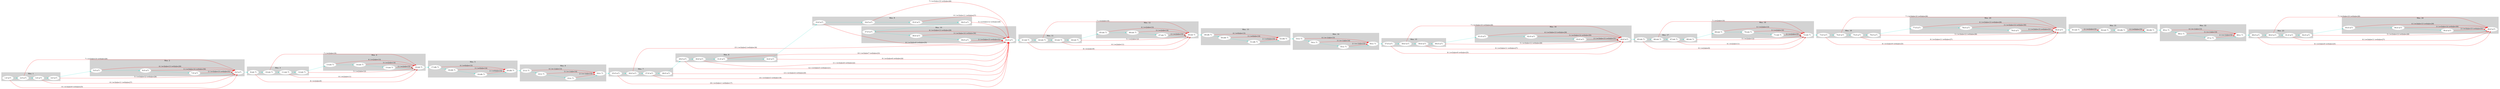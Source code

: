 digraph G { 
rankdir=LR 
subgraph cluster0 {
node [style=filled,color=white];
style=filled;
color=lightgrey;
"1:(f m7)"; 
"2:(f m7)"; 
"3:(f m7)"; 
"4:(f m7)"; 
label = "Mes. 1"
}
subgraph cluster4 {
node [style=filled,color=white];
style=filled;
color=lightgrey;
"5:(f m7)"; 
"6:(f m7)"; 
"7:(f m7)"; 
"8:(f m7)"; 
label = "Mes. 2"
}
subgraph cluster8 {
node [style=filled,color=white];
style=filled;
color=lightgrey;
"9:(eb 7)"; 
"10:(eb 7)"; 
"11:(eb 7)"; 
"12:(eb 7)"; 
label = "Mes. 3"
}
subgraph cluster12 {
node [style=filled,color=white];
style=filled;
color=lightgrey;
"13:(eb 7)"; 
"14:(eb 7)"; 
"15:(eb 7)"; 
"16:(eb 7)"; 
label = "Mes. 4"
}
subgraph cluster16 {
node [style=filled,color=white];
style=filled;
color=lightgrey;
"17:(db 7)"; 
"18:(db 7)"; 
"19:(db 7)"; 
"20:(db 7)"; 
label = "Mes. 5"
}
subgraph cluster20 {
node [style=filled,color=white];
style=filled;
color=lightgrey;
"21:(c 7)"; 
"22:(c 7)"; 
"23:(c 7)"; 
"24:(c 7)"; 
label = "Mes. 6"
}
subgraph cluster24 {
node [style=filled,color=white];
style=filled;
color=lightgrey;
"25:(f m7)"; 
"26:(f m7)"; 
"27:(f m7)"; 
"28:(f m7)"; 
label = "Mes. 7"
}
subgraph cluster28 {
node [style=filled,color=white];
style=filled;
color=lightgrey;
"29:(f m7)"; 
"30:(f m7)"; 
"31:(f m7)"; 
"32:(f m7)"; 
label = "Mes. 8"
}
subgraph cluster32 {
node [style=filled,color=white];
style=filled;
color=lightgrey;
"33:(f m7)"; 
"34:(f m7)"; 
"35:(f m7)"; 
"36:(f m7)"; 
label = "Mes. 9"
}
subgraph cluster36 {
node [style=filled,color=white];
style=filled;
color=lightgrey;
"37:(f m7)"; 
"38:(f m7)"; 
"39:(f m7)"; 
"40:(f m7)"; 
label = "Mes. 10"
}
subgraph cluster40 {
node [style=filled,color=white];
style=filled;
color=lightgrey;
"41:(eb 7)"; 
"42:(eb 7)"; 
"43:(eb 7)"; 
"44:(eb 7)"; 
label = "Mes. 11"
}
subgraph cluster44 {
node [style=filled,color=white];
style=filled;
color=lightgrey;
"45:(eb 7)"; 
"46:(eb 7)"; 
"47:(eb 7)"; 
"48:(eb 7)"; 
label = "Mes. 12"
}
subgraph cluster48 {
node [style=filled,color=white];
style=filled;
color=lightgrey;
"49:(db 7)"; 
"50:(db 7)"; 
"51:(db 7)"; 
"52:(db 7)"; 
label = "Mes. 13"
}
subgraph cluster52 {
node [style=filled,color=white];
style=filled;
color=lightgrey;
"53:(c 7)"; 
"54:(c 7)"; 
"55:(c 7)"; 
"56:(c 7)"; 
label = "Mes. 14"
}
subgraph cluster56 {
node [style=filled,color=white];
style=filled;
color=lightgrey;
"57:(f m7)"; 
"58:(f m7)"; 
"59:(f m7)"; 
"60:(f m7)"; 
label = "Mes. 15"
}
subgraph cluster60 {
node [style=filled,color=white];
style=filled;
color=lightgrey;
"61:(f m7)"; 
"62:(f m7)"; 
"63:(f m7)"; 
"64:(f m7)"; 
label = "Mes. 16"
}
subgraph cluster64 {
node [style=filled,color=white];
style=filled;
color=lightgrey;
"65:(eb 7)"; 
"66:(eb 7)"; 
"67:(eb 7)"; 
"68:(eb 7)"; 
label = "Mes. 17"
}
subgraph cluster68 {
node [style=filled,color=white];
style=filled;
color=lightgrey;
"69:(eb 7)"; 
"70:(eb 7)"; 
"71:(eb 7)"; 
"72:(eb 7)"; 
label = "Mes. 18"
}
subgraph cluster72 {
node [style=filled,color=white];
style=filled;
color=lightgrey;
"73:(f m7)"; 
"74:(f m7)"; 
"75:(f m7)"; 
"76:(f m7)"; 
label = "Mes. 19"
}
subgraph cluster76 {
node [style=filled,color=white];
style=filled;
color=lightgrey;
"77:(f m7)"; 
"78:(f m7)"; 
"79:(f m7)"; 
"80:(f m7)"; 
label = "Mes. 20"
}
subgraph cluster80 {
node [style=filled,color=white];
style=filled;
color=lightgrey;
"81:(eb 7)"; 
"82:(eb 7)"; 
"83:(db 7)"; 
"84:(db 7)"; 
label = "Mes. 21"
}
subgraph cluster84 {
node [style=filled,color=white];
style=filled;
color=lightgrey;
"85:(c 7)"; 
"86:(c 7)"; 
"87:(c 7)"; 
"88:(c 7)"; 
label = "Mes. 22"
}
subgraph cluster88 {
node [style=filled,color=white];
style=filled;
color=lightgrey;
"89:(f m7)"; 
"90:(f m7)"; 
"91:(f m7)"; 
"92:(f m7)"; 
label = "Mes. 23"
}
subgraph cluster92 {
node [style=filled,color=white];
style=filled;
color=lightgrey;
"93:(f m7)"; 
"94:(f m7)"; 
"95:(f m7)"; 
"96:(f m7)"; 
label = "Mes. 24"
}
"1:(f m7)" -> "2:(f m7)" [color="turquoise", constraint=true];
"2:(f m7)" -> "3:(f m7)" [color="turquoise", constraint=true];
"3:(f m7)" -> "4:(f m7)" [color="turquoise", constraint=true];
"4:(f m7)" -> "5:(f m7)" [color="turquoise", constraint=true];
"5:(f m7)" -> "6:(f m7)" [color="turquoise", constraint=true];
"6:(f m7)" -> "7:(f m7)" [color="turquoise", constraint=true];
"7:(f m7)" -> "8:(f m7)" [color="turquoise", constraint=true];
"8:(f m7)" -> "9:(eb 7)" [color="turquoise", constraint=true];
"9:(eb 7)" -> "10:(eb 7)" [color="turquoise", constraint=true];
"10:(eb 7)" -> "11:(eb 7)" [color="turquoise", constraint=true];
"11:(eb 7)" -> "12:(eb 7)" [color="turquoise", constraint=true];
"12:(eb 7)" -> "13:(eb 7)" [color="turquoise", constraint=true];
"13:(eb 7)" -> "14:(eb 7)" [color="turquoise", constraint=true];
"14:(eb 7)" -> "15:(eb 7)" [color="turquoise", constraint=true];
"15:(eb 7)" -> "16:(eb 7)" [color="turquoise", constraint=true];
"16:(eb 7)" -> "17:(db 7)" [color="turquoise", constraint=true];
"17:(db 7)" -> "18:(db 7)" [color="turquoise", constraint=true];
"18:(db 7)" -> "19:(db 7)" [color="turquoise", constraint=true];
"19:(db 7)" -> "20:(db 7)" [color="turquoise", constraint=true];
"20:(db 7)" -> "21:(c 7)" [color="turquoise", constraint=true];
"21:(c 7)" -> "22:(c 7)" [color="turquoise", constraint=true];
"22:(c 7)" -> "23:(c 7)" [color="turquoise", constraint=true];
"23:(c 7)" -> "24:(c 7)" [color="turquoise", constraint=true];
"24:(c 7)" -> "25:(f m7)" [color="turquoise", constraint=true];
"25:(f m7)" -> "26:(f m7)" [color="turquoise", constraint=true];
"26:(f m7)" -> "27:(f m7)" [color="turquoise", constraint=true];
"27:(f m7)" -> "28:(f m7)" [color="turquoise", constraint=true];
"28:(f m7)" -> "29:(f m7)" [color="turquoise", constraint=true];
"29:(f m7)" -> "30:(f m7)" [color="turquoise", constraint=true];
"30:(f m7)" -> "31:(f m7)" [color="turquoise", constraint=true];
"31:(f m7)" -> "32:(f m7)" [color="turquoise", constraint=true];
"32:(f m7)" -> "33:(f m7)" [color="turquoise", constraint=true];
"33:(f m7)" -> "34:(f m7)" [color="turquoise", constraint=true];
"34:(f m7)" -> "35:(f m7)" [color="turquoise", constraint=true];
"35:(f m7)" -> "36:(f m7)" [color="turquoise", constraint=true];
"36:(f m7)" -> "37:(f m7)" [color="turquoise", constraint=true];
"37:(f m7)" -> "38:(f m7)" [color="turquoise", constraint=true];
"38:(f m7)" -> "39:(f m7)" [color="turquoise", constraint=true];
"39:(f m7)" -> "40:(f m7)" [color="turquoise", constraint=true];
"40:(f m7)" -> "41:(eb 7)" [color="turquoise", constraint=true];
"41:(eb 7)" -> "42:(eb 7)" [color="turquoise", constraint=true];
"42:(eb 7)" -> "43:(eb 7)" [color="turquoise", constraint=true];
"43:(eb 7)" -> "44:(eb 7)" [color="turquoise", constraint=true];
"44:(eb 7)" -> "45:(eb 7)" [color="turquoise", constraint=true];
"45:(eb 7)" -> "46:(eb 7)" [color="turquoise", constraint=true];
"46:(eb 7)" -> "47:(eb 7)" [color="turquoise", constraint=true];
"47:(eb 7)" -> "48:(eb 7)" [color="turquoise", constraint=true];
"48:(eb 7)" -> "49:(db 7)" [color="turquoise", constraint=true];
"49:(db 7)" -> "50:(db 7)" [color="turquoise", constraint=true];
"50:(db 7)" -> "51:(db 7)" [color="turquoise", constraint=true];
"51:(db 7)" -> "52:(db 7)" [color="turquoise", constraint=true];
"52:(db 7)" -> "53:(c 7)" [color="turquoise", constraint=true];
"53:(c 7)" -> "54:(c 7)" [color="turquoise", constraint=true];
"54:(c 7)" -> "55:(c 7)" [color="turquoise", constraint=true];
"55:(c 7)" -> "56:(c 7)" [color="turquoise", constraint=true];
"56:(c 7)" -> "57:(f m7)" [color="turquoise", constraint=true];
"57:(f m7)" -> "58:(f m7)" [color="turquoise", constraint=true];
"58:(f m7)" -> "59:(f m7)" [color="turquoise", constraint=true];
"59:(f m7)" -> "60:(f m7)" [color="turquoise", constraint=true];
"60:(f m7)" -> "61:(f m7)" [color="turquoise", constraint=true];
"61:(f m7)" -> "62:(f m7)" [color="turquoise", constraint=true];
"62:(f m7)" -> "63:(f m7)" [color="turquoise", constraint=true];
"63:(f m7)" -> "64:(f m7)" [color="turquoise", constraint=true];
"64:(f m7)" -> "65:(eb 7)" [color="turquoise", constraint=true];
"65:(eb 7)" -> "66:(eb 7)" [color="turquoise", constraint=true];
"66:(eb 7)" -> "67:(eb 7)" [color="turquoise", constraint=true];
"67:(eb 7)" -> "68:(eb 7)" [color="turquoise", constraint=true];
"68:(eb 7)" -> "69:(eb 7)" [color="turquoise", constraint=true];
"69:(eb 7)" -> "70:(eb 7)" [color="turquoise", constraint=true];
"70:(eb 7)" -> "71:(eb 7)" [color="turquoise", constraint=true];
"71:(eb 7)" -> "72:(eb 7)" [color="turquoise", constraint=true];
"72:(eb 7)" -> "73:(f m7)" [color="turquoise", constraint=true];
"73:(f m7)" -> "74:(f m7)" [color="turquoise", constraint=true];
"74:(f m7)" -> "75:(f m7)" [color="turquoise", constraint=true];
"75:(f m7)" -> "76:(f m7)" [color="turquoise", constraint=true];
"76:(f m7)" -> "77:(f m7)" [color="turquoise", constraint=true];
"77:(f m7)" -> "78:(f m7)" [color="turquoise", constraint=true];
"78:(f m7)" -> "79:(f m7)" [color="turquoise", constraint=true];
"79:(f m7)" -> "80:(f m7)" [color="turquoise", constraint=true];
"80:(f m7)" -> "81:(eb 7)" [color="turquoise", constraint=true];
"81:(eb 7)" -> "82:(eb 7)" [color="turquoise", constraint=true];
"82:(eb 7)" -> "83:(db 7)" [color="turquoise", constraint=true];
"83:(db 7)" -> "84:(db 7)" [color="turquoise", constraint=true];
"84:(db 7)" -> "85:(c 7)" [color="turquoise", constraint=true];
"85:(c 7)" -> "86:(c 7)" [color="turquoise", constraint=true];
"86:(c 7)" -> "87:(c 7)" [color="turquoise", constraint=true];
"87:(c 7)" -> "88:(c 7)" [color="turquoise", constraint=true];
"88:(c 7)" -> "89:(f m7)" [color="turquoise", constraint=true];
"89:(f m7)" -> "90:(f m7)" [color="turquoise", constraint=true];
"90:(f m7)" -> "91:(f m7)" [color="turquoise", constraint=true];
"91:(f m7)" -> "92:(f m7)" [color="turquoise", constraint=true];
"92:(f m7)" -> "93:(f m7)" [color="turquoise", constraint=true];
"93:(f m7)" -> "94:(f m7)" [color="turquoise", constraint=true];
"94:(f m7)" -> "95:(f m7)" [color="turquoise", constraint=true];
"95:(f m7)" -> "96:(f m7)" [color="turquoise", constraint=true];
"1:(f m7)" -> "8:(f m7)" [label="8 ( t=3/nb=9 t=0/nb=25)" , color="red", constraint=true];
"2:(f m7)" -> "8:(f m7)" [label="7 ( t=3/nb=10 t=0/nb=26)" , color="red", constraint=true];
"3:(f m7)" -> "8:(f m7)" [label="6 ( t=3/nb=11 t=0/nb=27)" , color="red", constraint=true];
"4:(f m7)" -> "8:(f m7)" [label="5 ( t=3/nb=12 t=0/nb=28)" , color="red", constraint=true];
"5:(f m7)" -> "8:(f m7)" [label="4 ( t=3/nb=13 t=0/nb=29)" , color="red", constraint=true];
"6:(f m7)" -> "8:(f m7)" [label="3 ( t=3/nb=14 t=0/nb=30)" , color="red", constraint=true];
"7:(f m7)" -> "8:(f m7)" [label="2 ( t=3/nb=15 t=0/nb=31)" , color="red", constraint=true];
"9:(eb 7)" -> "16:(eb 7)" [label="8 ( t=2/nb=9)" , color="red", constraint=true];
"10:(eb 7)" -> "16:(eb 7)" [label="7 ( t=2/nb=10)" , color="red", constraint=true];
"11:(eb 7)" -> "16:(eb 7)" [label="6 ( t=2/nb=11)" , color="red", constraint=true];
"12:(eb 7)" -> "16:(eb 7)" [label="5 ( t=2/nb=12)" , color="red", constraint=true];
"13:(eb 7)" -> "16:(eb 7)" [label="4 ( t=2/nb=13)" , color="red", constraint=true];
"14:(eb 7)" -> "16:(eb 7)" [label="3 ( t=2/nb=14)" , color="red", constraint=true];
"15:(eb 7)" -> "16:(eb 7)" [label="2 ( t=2/nb=15)" , color="red", constraint=true];
"17:(db 7)" -> "20:(db 7)" [label="4 ( t=0/nb=13)" , color="red", constraint=true];
"18:(db 7)" -> "20:(db 7)" [label="3 ( t=0/nb=14)" , color="red", constraint=true];
"19:(db 7)" -> "20:(db 7)" [label="2 ( t=0/nb=15)" , color="red", constraint=true];
"21:(c 7)" -> "24:(c 7)" [label="4 ( t=-1/nb=13)" , color="red", constraint=true];
"22:(c 7)" -> "24:(c 7)" [label="3 ( t=-1/nb=14)" , color="red", constraint=true];
"23:(c 7)" -> "24:(c 7)" [label="2 ( t=-1/nb=15)" , color="red", constraint=true];
"25:(f m7)" -> "40:(f m7)" [label="16 ( t=3/nb=1 t=0/nb=17)" , color="red", constraint=true];
"26:(f m7)" -> "40:(f m7)" [label="15 ( t=3/nb=2 t=0/nb=18)" , color="red", constraint=true];
"27:(f m7)" -> "40:(f m7)" [label="14 ( t=3/nb=3 t=0/nb=19)" , color="red", constraint=true];
"28:(f m7)" -> "40:(f m7)" [label="13 ( t=3/nb=4 t=0/nb=20)" , color="red", constraint=true];
"29:(f m7)" -> "40:(f m7)" [label="12 ( t=3/nb=5 t=0/nb=21)" , color="red", constraint=true];
"30:(f m7)" -> "40:(f m7)" [label="11 ( t=3/nb=6 t=0/nb=22)" , color="red", constraint=true];
"31:(f m7)" -> "40:(f m7)" [label="10 ( t=3/nb=7 t=0/nb=23)" , color="red", constraint=true];
"32:(f m7)" -> "40:(f m7)" [label="9 ( t=3/nb=8 t=0/nb=24)" , color="red", constraint=true];
"33:(f m7)" -> "40:(f m7)" [label="8 ( t=3/nb=9 t=0/nb=25)" , color="red", constraint=true];
"34:(f m7)" -> "40:(f m7)" [label="7 ( t=3/nb=10 t=0/nb=26)" , color="red", constraint=true];
"35:(f m7)" -> "40:(f m7)" [label="6 ( t=3/nb=11 t=0/nb=27)" , color="red", constraint=true];
"36:(f m7)" -> "40:(f m7)" [label="5 ( t=3/nb=12 t=0/nb=28)" , color="red", constraint=true];
"37:(f m7)" -> "40:(f m7)" [label="4 ( t=3/nb=13 t=0/nb=29)" , color="red", constraint=true];
"38:(f m7)" -> "40:(f m7)" [label="3 ( t=3/nb=14 t=0/nb=30)" , color="red", constraint=true];
"39:(f m7)" -> "40:(f m7)" [label="2 ( t=3/nb=15 t=0/nb=31)" , color="red", constraint=true];
"41:(eb 7)" -> "48:(eb 7)" [label="8 ( t=2/nb=9)" , color="red", constraint=true];
"42:(eb 7)" -> "48:(eb 7)" [label="7 ( t=2/nb=10)" , color="red", constraint=true];
"43:(eb 7)" -> "48:(eb 7)" [label="6 ( t=2/nb=11)" , color="red", constraint=true];
"44:(eb 7)" -> "48:(eb 7)" [label="5 ( t=2/nb=12)" , color="red", constraint=true];
"45:(eb 7)" -> "48:(eb 7)" [label="4 ( t=2/nb=13)" , color="red", constraint=true];
"46:(eb 7)" -> "48:(eb 7)" [label="3 ( t=2/nb=14)" , color="red", constraint=true];
"47:(eb 7)" -> "48:(eb 7)" [label="2 ( t=2/nb=15)" , color="red", constraint=true];
"49:(db 7)" -> "52:(db 7)" [label="4 ( t=0/nb=13)" , color="red", constraint=true];
"50:(db 7)" -> "52:(db 7)" [label="3 ( t=0/nb=14)" , color="red", constraint=true];
"51:(db 7)" -> "52:(db 7)" [label="2 ( t=0/nb=15)" , color="red", constraint=true];
"53:(c 7)" -> "56:(c 7)" [label="4 ( t=-1/nb=13)" , color="red", constraint=true];
"54:(c 7)" -> "56:(c 7)" [label="3 ( t=-1/nb=14)" , color="red", constraint=true];
"55:(c 7)" -> "56:(c 7)" [label="2 ( t=-1/nb=15)" , color="red", constraint=true];
"57:(f m7)" -> "64:(f m7)" [label="8 ( t=3/nb=9 t=0/nb=25)" , color="red", constraint=true];
"58:(f m7)" -> "64:(f m7)" [label="7 ( t=3/nb=10 t=0/nb=26)" , color="red", constraint=true];
"59:(f m7)" -> "64:(f m7)" [label="6 ( t=3/nb=11 t=0/nb=27)" , color="red", constraint=true];
"60:(f m7)" -> "64:(f m7)" [label="5 ( t=3/nb=12 t=0/nb=28)" , color="red", constraint=true];
"61:(f m7)" -> "64:(f m7)" [label="4 ( t=3/nb=13 t=0/nb=29)" , color="red", constraint=true];
"62:(f m7)" -> "64:(f m7)" [label="3 ( t=3/nb=14 t=0/nb=30)" , color="red", constraint=true];
"63:(f m7)" -> "64:(f m7)" [label="2 ( t=3/nb=15 t=0/nb=31)" , color="red", constraint=true];
"65:(eb 7)" -> "72:(eb 7)" [label="8 ( t=2/nb=9)" , color="red", constraint=true];
"66:(eb 7)" -> "72:(eb 7)" [label="7 ( t=2/nb=10)" , color="red", constraint=true];
"67:(eb 7)" -> "72:(eb 7)" [label="6 ( t=2/nb=11)" , color="red", constraint=true];
"68:(eb 7)" -> "72:(eb 7)" [label="5 ( t=2/nb=12)" , color="red", constraint=true];
"69:(eb 7)" -> "72:(eb 7)" [label="4 ( t=2/nb=13)" , color="red", constraint=true];
"70:(eb 7)" -> "72:(eb 7)" [label="3 ( t=2/nb=14)" , color="red", constraint=true];
"71:(eb 7)" -> "72:(eb 7)" [label="2 ( t=2/nb=15)" , color="red", constraint=true];
"73:(f m7)" -> "80:(f m7)" [label="8 ( t=3/nb=9 t=0/nb=25)" , color="red", constraint=true];
"74:(f m7)" -> "80:(f m7)" [label="7 ( t=3/nb=10 t=0/nb=26)" , color="red", constraint=true];
"75:(f m7)" -> "80:(f m7)" [label="6 ( t=3/nb=11 t=0/nb=27)" , color="red", constraint=true];
"76:(f m7)" -> "80:(f m7)" [label="5 ( t=3/nb=12 t=0/nb=28)" , color="red", constraint=true];
"77:(f m7)" -> "80:(f m7)" [label="4 ( t=3/nb=13 t=0/nb=29)" , color="red", constraint=true];
"78:(f m7)" -> "80:(f m7)" [label="3 ( t=3/nb=14 t=0/nb=30)" , color="red", constraint=true];
"79:(f m7)" -> "80:(f m7)" [label="2 ( t=3/nb=15 t=0/nb=31)" , color="red", constraint=true];
"81:(eb 7)" -> "82:(eb 7)" [label="2 ( t=2/nb=15)" , color="red", constraint=true];
"83:(db 7)" -> "84:(db 7)" [label="2 ( t=0/nb=15)" , color="red", constraint=true];
"85:(c 7)" -> "88:(c 7)" [label="4 ( t=-1/nb=13)" , color="red", constraint=true];
"86:(c 7)" -> "88:(c 7)" [label="3 ( t=-1/nb=14)" , color="red", constraint=true];
"87:(c 7)" -> "88:(c 7)" [label="2 ( t=-1/nb=15)" , color="red", constraint=true];
"89:(f m7)" -> "96:(f m7)" [label="8 ( t=3/nb=9 t=0/nb=25)" , color="red", constraint=true];
"90:(f m7)" -> "96:(f m7)" [label="7 ( t=3/nb=10 t=0/nb=26)" , color="red", constraint=true];
"91:(f m7)" -> "96:(f m7)" [label="6 ( t=3/nb=11 t=0/nb=27)" , color="red", constraint=true];
"92:(f m7)" -> "96:(f m7)" [label="5 ( t=3/nb=12 t=0/nb=28)" , color="red", constraint=true];
"93:(f m7)" -> "96:(f m7)" [label="4 ( t=3/nb=13 t=0/nb=29)" , color="red", constraint=true];
"94:(f m7)" -> "96:(f m7)" [label="3 ( t=3/nb=14 t=0/nb=30)" , color="red", constraint=true];
"95:(f m7)" -> "96:(f m7)" [label="2 ( t=3/nb=15 t=0/nb=31)" , color="red", constraint=true];
}